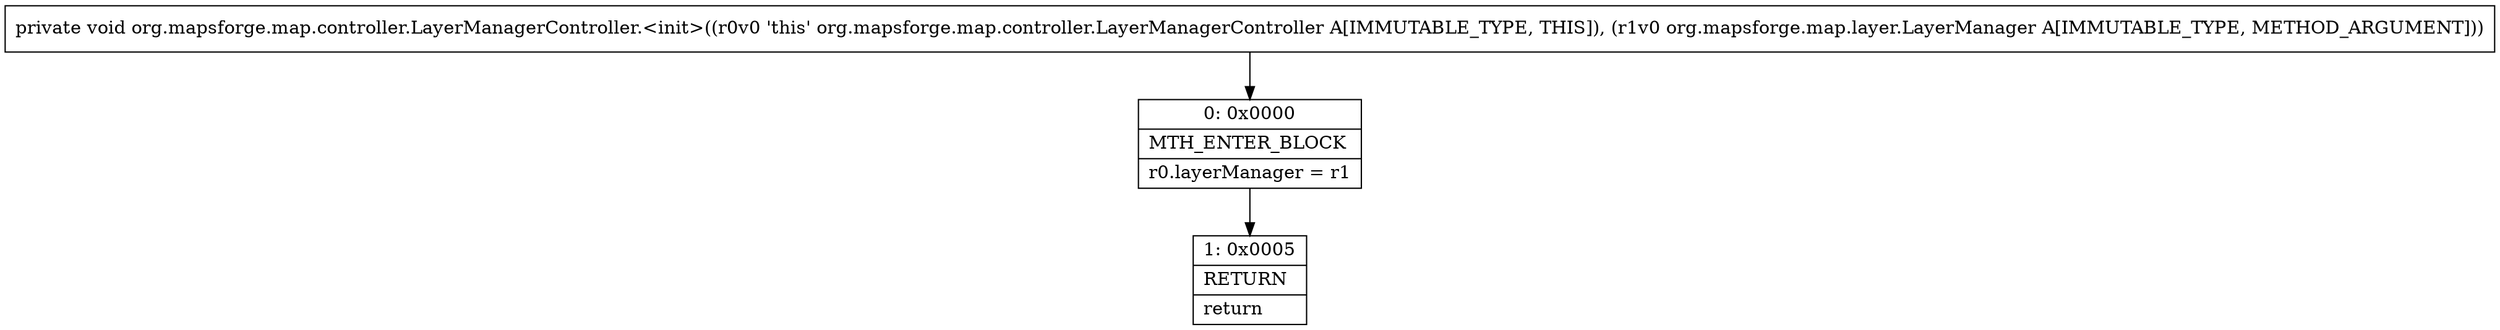 digraph "CFG fororg.mapsforge.map.controller.LayerManagerController.\<init\>(Lorg\/mapsforge\/map\/layer\/LayerManager;)V" {
Node_0 [shape=record,label="{0\:\ 0x0000|MTH_ENTER_BLOCK\l|r0.layerManager = r1\l}"];
Node_1 [shape=record,label="{1\:\ 0x0005|RETURN\l|return\l}"];
MethodNode[shape=record,label="{private void org.mapsforge.map.controller.LayerManagerController.\<init\>((r0v0 'this' org.mapsforge.map.controller.LayerManagerController A[IMMUTABLE_TYPE, THIS]), (r1v0 org.mapsforge.map.layer.LayerManager A[IMMUTABLE_TYPE, METHOD_ARGUMENT])) }"];
MethodNode -> Node_0;
Node_0 -> Node_1;
}

